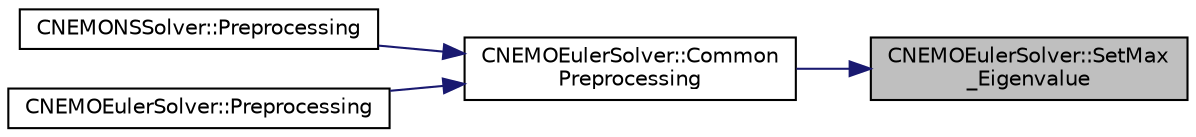 digraph "CNEMOEulerSolver::SetMax_Eigenvalue"
{
 // LATEX_PDF_SIZE
  edge [fontname="Helvetica",fontsize="10",labelfontname="Helvetica",labelfontsize="10"];
  node [fontname="Helvetica",fontsize="10",shape=record];
  rankdir="RL";
  Node1 [label="CNEMOEulerSolver::SetMax\l_Eigenvalue",height=0.2,width=0.4,color="black", fillcolor="grey75", style="filled", fontcolor="black",tooltip="Set the maximum value of the eigenvalue."];
  Node1 -> Node2 [dir="back",color="midnightblue",fontsize="10",style="solid",fontname="Helvetica"];
  Node2 [label="CNEMOEulerSolver::Common\lPreprocessing",height=0.2,width=0.4,color="black", fillcolor="white", style="filled",URL="$classCNEMOEulerSolver.html#a27f21d6dbfb7f6c600f759caf7625087",tooltip="Preprocessing actions common to the Euler and NS solvers."];
  Node2 -> Node3 [dir="back",color="midnightblue",fontsize="10",style="solid",fontname="Helvetica"];
  Node3 [label="CNEMONSSolver::Preprocessing",height=0.2,width=0.4,color="black", fillcolor="white", style="filled",URL="$classCNEMONSSolver.html#aef1c13c42cd8103377619f7d94660d6a",tooltip="Restart residual and compute gradients."];
  Node2 -> Node4 [dir="back",color="midnightblue",fontsize="10",style="solid",fontname="Helvetica"];
  Node4 [label="CNEMOEulerSolver::Preprocessing",height=0.2,width=0.4,color="black", fillcolor="white", style="filled",URL="$classCNEMOEulerSolver.html#a3c5a59b5c1c9195757626bff151dbaa9",tooltip="Compute the velocity^2, SoundSpeed, Pressure, Enthalpy, Viscosity."];
}
